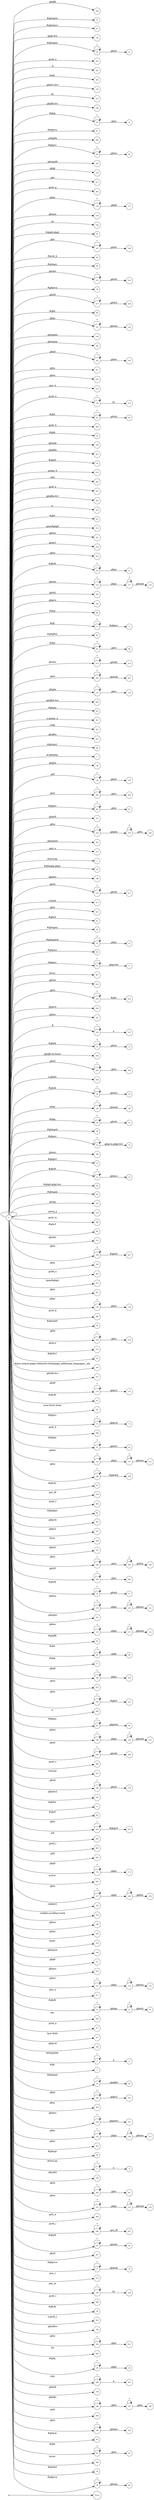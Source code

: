 digraph NFA {
  rankdir=LR;
  node [shape=circle, fontsize=10];
  __start [shape=point, label=""];
  __start -> None;
  198 [label="198"];
  177 [label="177"];
  57 [label="57"];
  97 [label="97"];
  90 [label="90"];
  229 [label="229"];
  144 [label="144"];
  50 [label="50"];
  111 [label="111"];
  124 [label="124"];
  183 [label="183"];
  227 [label="227"];
  191 [label="191"];
  281 [label="281"];
  291 [label="291"];
  305 [label="305"];
  258 [label="258"];
  155 [label="155"];
  297 [label="297"];
  315 [label="315"];
  199 [label="199"];
  140 [label="140"];
  30 [label="30"];
  81 [label="81"];
  298 [label="298"];
  68 [label="68"];
  160 [label="160"];
  143 [label="143"];
  217 [label="217"];
  283 [label="283"];
  176 [label="176"];
  211 [label="211"];
  150 [label="150"];
  216 [label="216"];
  214 [label="214"];
  105 [label="105"];
  35 [label="35"];
  167 [label="167"];
  99 [label="99"];
  179 [label="179"];
  109 [label="109"];
  135 [label="135"];
  59 [label="59"];
  185 [label="185"];
  215 [label="215"];
  76 [label="76"];
  257 [label="257"];
  88 [label="88"];
  75 [label="75"];
  141 [label="141"];
  132 [label="132"];
  159 [label="159"];
  48 [label="48"];
  162 [label="162"];
  181 [label="181"];
  182 [label="182"];
  251 [label="251"];
  256 [label="256"];
  272 [label="272"];
  278 [label="278"];
  93 [label="93"];
  284 [label="284"];
  10 [label="10"];
  4 [label="4"];
  33 [label="33"];
  149 [label="149"];
  203 [label="203"];
  34 [label="34"];
  274 [label="274"];
  295 [label="295"];
  267 [label="267"];
  202 [label="202"];
  312 [label="312"];
  85 [label="85"];
  314 [label="314"];
  252 [label="252"];
  73 [label="73"];
  154 [label="154"];
  233 [label="233"];
  69 [label="69"];
  209 [label="209"];
  254 [label="254"];
  20 [label="20"];
  116 [label="116"];
  220 [label="220"];
  195 [label="195"];
  98 [label="98"];
  8 [label="8"];
  83 [label="83"];
  95 [label="95"];
  213 [label="213"];
  242 [label="242"];
  137 [label="137"];
  204 [label="204"];
  23 [label="23"];
  60 [label="60"];
  301 [label="301"];
  293 [label="293"];
  64 [label="64"];
  201 [label="201"];
  80 [label="80"];
  40 [label="40"];
  130 [label="130"];
  115 [label="115"];
  1 [label="1"];
  250 [label="250"];
  225 [label="225"];
  71 [label="71"];
  136 [label="136"];
  134 [label="134"];
  187 [label="187"];
  262 [label="262"];
  66 [label="66"];
  142 [label="142"];
  147 [label="147"];
  234 [label="234"];
  239 [label="239"];
  163 [label="163"];
  263 [label="263"];
  275 [label="275"];
  2 [label="2"];
  58 [label="58"];
  0 [label="0"];
  117 [label="117"];
  189 [label="189"];
  210 [label="210"];
  317 [label="317"];
  221 [label="221"];
  87 [label="87"];
  49 [label="49"];
  52 [label="52"];
  65 [label="65"];
  107 [label="107"];
  121 [label="121"];
  170 [label="170"];
  238 [label="238"];
  70 [label="70"];
  307 [label="307"];
  236 [label="236"];
  222 [label="222"];
  232 [label="232"];
  196 [label="196"];
  235 [label="235"];
  245 [label="245"];
  151 [label="151"];
  106 [label="106"];
  12 [label="12"];
  200 [label="200"];
  205 [label="205"];
  300 [label="300"];
  219 [label="219"];
  18 [label="18"];
  127 [label="127"];
  139 [label="139"];
  32 [label="32"];
  56 [label="56"];
  74 [label="74"];
  120 [label="120"];
  166 [label="166"];
  19 [label="19"];
  37 [label="37"];
  14 [label="14"];
  112 [label="112"];
  36 [label="36"];
  46 [label="46"];
  145 [label="145"];
  168 [label="168"];
  270 [label="270"];
  249 [label="249"];
  175 [label="175"];
  290 [label="290"];
  86 [label="86"];
  206 [label="206"];
  126 [label="126"];
  173 [label="173"];
  212 [label="212"];
  226 [label="226"];
  53 [label="53"];
  146 [label="146"];
  264 [label="264"];
  313 [label="313"];
  261 [label="261"];
  78 [label="78"];
  96 [label="96"];
  178 [label="178"];
  288 [label="288"];
  260 [label="260"];
  123 [label="123"];
  54 [label="54"];
  218 [label="218"];
  152 [label="152"];
  42 [label="42"];
  100 [label="100"];
  157 [label="157"];
  174 [label="174"];
  43 [label="43"];
  138 [label="138"];
  101 [label="101"];
  133 [label="133"];
  72 [label="72"];
  268 [label="268"];
  61 [label="61"];
  113 [label="113"];
  228 [label="228"];
  41 [label="41"];
  276 [label="276"];
  279 [label="279"];
  282 [label="282"];
  84 [label="84"];
  62 [label="62"];
  193 [label="193"];
  197 [label="197"];
  308 [label="308"];
  153 [label="153"];
  248 [label="248"];
  259 [label="259"];
  16 [label="16"];
  119 [label="119"];
  161 [label="161"];
  110 [label="110"];
  13 [label="13"];
  82 [label="82"];
  89 [label="89"];
  27 [label="27"];
  184 [label="184"];
  21 [label="21"];
  223 [label="223"];
  230 [label="230"];
  299 [label="299"];
  63 [label="63"];
  128 [label="128"];
  208 [label="208"];
  280 [label="280"];
  316 [label="316"];
  169 [label="169"];
  192 [label="192"];
  11 [label="11"];
  44 [label="44"];
  224 [label="224"];
  292 [label="292"];
  118 [label="118"];
  285 [label="285"];
  265 [label="265"];
  247 [label="247"];
  67 [label="67"];
  172 [label="172"];
  303 [label="303"];
  15 [label="15"];
  237 [label="237"];
  103 [label="103"];
  102 [label="102"];
  148 [label="148"];
  165 [label="165"];
  310 [label="310"];
  164 [label="164"];
  243 [label="243"];
  171 [label="171"];
  231 [label="231"];
  253 [label="253"];
  131 [label="131"];
  271 [label="271"];
  22 [label="22"];
  306 [label="306"];
  277 [label="277"];
  311 [label="311"];
  194 [label="194"];
  114 [label="114"];
  5 [label="5"];
  7 [label="7"];
  47 [label="47"];
  180 [label="180"];
  304 [label="304"];
  26 [label="26"];
  190 [label="190"];
  6 [label="6"];
  125 [label="125"];
  255 [label="255"];
  55 [label="55"];
  3 [label="3"];
  104 [label="104"];
  287 [label="287"];
  17 [label="17"];
  92 [label="92"];
  246 [label="246"];
  51 [label="51"];
  122 [label="122"];
  24 [label="24"];
  269 [label="269"];
  241 [label="241"];
  286 [label="286"];
  25 [label="25"];
  207 [label="207"];
  77 [label="77"];
  9 [label="9"];
  273 [label="273"];
  108 [label="108"];
  289 [label="289"];
  94 [label="94"];
  38 [label="38"];
  302 [label="302"];
  158 [label="158"];
  31 [label="31"];
  240 [label="240"];
  294 [label="294"];
  28 [label="28"];
  296 [label="296"];
  156 [label="156"];
  186 [label="186"];
  266 [label="266"];
  244 [label="244"];
  29 [label="29"];
  45 [label="45"];
  91 [label="91"];
  309 [label="309"];
  39 [label="39"];
  188 [label="188"];
  129 [label="129"];
  79 [label="79"];
  { node [shape=doublecircle]; 1 2 4 6 7 9 10 11 13 15 17 19 21 24 26 27 29 31 33 34 35 36 37 38 39 40 41 42 43 44 45 46 48 49 51 53 54 55 56 57 58 59 60 62 64 65 67 69 71 73 75 76 78 80 81 82 83 84 85 86 87 88 90 92 94 96 97 98 99 100 101 102 103 104 105 107 109 112 115 118 121 124 127 130 133 135 136 138 140 142 143 144 145 146 147 148 149 150 151 152 153 154 155 156 157 158 159 160 161 162 163 164 165 166 168 170 171 173 175 177 179 181 183 185 188 189 191 192 193 194 195 196 197 198 199 200 201 202 203 204 206 207 209 211 212 214 216 217 219 220 221 222 223 225 227 229 231 233 236 239 241 243 245 247 250 251 252 253 254 255 256 258 260 261 263 264 265 266 267 268 269 270 271 272 273 274 275 276 277 279 280 281 282 283 284 285 287 288 289 290 291 292 293 294 295 297 298 299 300 301 302 303 304 305 306 307 308 309 310 311 312 313 314 315 316 317 }
  0 -> 0 [label="*"];
  0 -> 1 [label="#GBMPAL"];
  0 -> 2 [label="#SIvCob"];
  0 -> 3 [label="#SIvCob"];
  3 -> 3 [label="*"];
  3 -> 4 [label="a"];
  0 -> 5 [label="#WqQANb"];
  5 -> 5 [label="*"];
  5 -> 6 [label="a"];
  0 -> 7 [label="#gb"];
  0 -> 8 [label="#gb"];
  8 -> 8 [label="*"];
  8 -> 9 [label="#gbprc"];
  0 -> 10 [label="#gbb"];
  0 -> 11 [label="#gbbw"];
  0 -> 12 [label="#gbd4"];
  12 -> 12 [label="*"];
  12 -> 13 [label=".gbmc"];
  0 -> 14 [label="#gbd4"];
  14 -> 14 [label="*"];
  14 -> 15 [label=".gbmcc"];
  0 -> 16 [label="#gbd4"];
  16 -> 16 [label="*"];
  16 -> 17 [label=".gbmh"];
  0 -> 18 [label="#gbd4"];
  18 -> 18 [label="*"];
  18 -> 19 [label=".gbmtc"];
  0 -> 20 [label="#gbd4"];
  20 -> 20 [label="*"];
  20 -> 21 [label=".gbpc"];
  0 -> 22 [label="#gbd4"];
  22 -> 22 [label="*"];
  22 -> 23 [label=".gbpgs"];
  23 -> 23 [label="*"];
  23 -> 24 [label=".gbmtc"];
  0 -> 25 [label="#gbd4"];
  25 -> 25 [label="*"];
  25 -> 26 [label=".gbsbic"];
  0 -> 27 [label="#gbg"];
  0 -> 28 [label="#gbg"];
  28 -> 28 [label="*"];
  28 -> 29 [label=".gbgt"];
  0 -> 30 [label="#gbg"];
  30 -> 30 [label="*"];
  30 -> 31 [label=".gbm"];
  0 -> 32 [label="#gbg"];
  32 -> 32 [label="*"];
  32 -> 33 [label=".gbtcb"];
  0 -> 34 [label="#gbg5"];
  0 -> 35 [label="#gbg6.gbgt"];
  0 -> 36 [label="#gbg6.gbgt-hvr"];
  0 -> 37 [label="#gbgs5"];
  0 -> 38 [label="#gbi4i"];
  0 -> 39 [label="#gbi4id"];
  0 -> 40 [label="#gbi4m1"];
  0 -> 41 [label="#gbi4s"];
  0 -> 42 [label="#gbi4s1"];
  0 -> 43 [label="#gbi4t"];
  0 -> 44 [label="#gbi5"];
  0 -> 45 [label="#gbmm"];
  0 -> 46 [label="#gbmpal"];
  0 -> 47 [label="#gbmpal"];
  47 -> 47 [label="*"];
  47 -> 48 [label=".gbqfbb"];
  0 -> 49 [label="#gbmpas"];
  0 -> 50 [label="#gbmpas"];
  50 -> 50 [label="*"];
  50 -> 51 [label=".gbmt"];
  0 -> 52 [label="#gbmpasb"];
  52 -> 52 [label="*"];
  52 -> 53 [label=".gbps"];
  0 -> 54 [label="#gbmpdv"];
  0 -> 55 [label="#gbmpi"];
  0 -> 56 [label="#gbmpid"];
  0 -> 57 [label="#gbmpiw"];
  0 -> 58 [label="#gbmplp.gbps"];
  0 -> 59 [label="#gbmps"];
  0 -> 60 [label="#gbpm"];
  0 -> 61 [label="#gbpm"];
  61 -> 61 [label="*"];
  61 -> 62 [label=".gbml1"];
  0 -> 63 [label="#gbpm"];
  63 -> 63 [label="*"];
  63 -> 64 [label=".gbpmtc"];
  0 -> 65 [label="#gbpms"];
  0 -> 66 [label="#gbprc"];
  66 -> 66 [label="*"];
  66 -> 67 [label=".gbm"];
  0 -> 68 [label="#gbprc"];
  68 -> 68 [label="*"];
  68 -> 69 [label=".gbmc"];
  0 -> 70 [label="#gbprc"];
  70 -> 70 [label="*"];
  70 -> 71 [label=".gbprcbc"];
  0 -> 72 [label="#gbprc"];
  72 -> 72 [label="*"];
  72 -> 73 [label=".gbprcx"];
  0 -> 74 [label="#gbprc"];
  74 -> 74 [label="*"];
  74 -> 75 [label=".gbprcx.gbgt-hvr"];
  0 -> 76 [label="#gbprca"];
  0 -> 77 [label="#gbprca"];
  77 -> 77 [label="*"];
  77 -> 78 [label=".gbmab"];
  0 -> 79 [label="#gbprca"];
  79 -> 79 [label="*"];
  79 -> 80 [label=".gbmac"];
  0 -> 81 [label="#gbprcs"];
  0 -> 82 [label="#gbqfb"];
  0 -> 83 [label="#gbqfbw"];
  0 -> 84 [label="#gbqfqw"];
  0 -> 85 [label="#gbs"];
  0 -> 86 [label="#gbx3"];
  0 -> 87 [label="#gbx4"];
  0 -> 88 [label="#gbz"];
  0 -> 89 [label="#gbz"];
  89 -> 89 [label="*"];
  89 -> 90 [label=".gbgt"];
  0 -> 91 [label="#gbz"];
  91 -> 91 [label="*"];
  91 -> 92 [label=".gbm"];
  0 -> 93 [label="#gbz"];
  93 -> 93 [label="*"];
  93 -> 94 [label=".gbtcb"];
  0 -> 95 [label="#gbz"];
  95 -> 95 [label="*"];
  95 -> 96 [label=".gbzt"];
  0 -> 97 [label="#gbztms1"];
  0 -> 98 [label="#gog"];
  0 -> 99 [label="#gssb_b"];
  0 -> 100 [label="#gws-output-pages-elements-homepage_additional_languages__als"];
  0 -> 101 [label="-moz-focus-inner"];
  0 -> 102 [label="-webkit-scrollbar-track"];
  0 -> 103 [label=".GBMCC"];
  0 -> 104 [label=".H6sW5"];
  0 -> 105 [label=".ds"];
  0 -> 106 [label=".fl"];
  106 -> 106 [label="*"];
  106 -> 107 [label="a"];
  0 -> 108 [label=".gac_m"];
  108 -> 108 [label="*"];
  108 -> 109 [label="td"];
  0 -> 110 [label=".gbem"];
  110 -> 110 [label="*"];
  110 -> 111 [label=".gbgs"];
  111 -> 111 [label="*"];
  111 -> 112 [label=".gbmab"];
  0 -> 113 [label=".gbem"];
  113 -> 113 [label="*"];
  113 -> 114 [label=".gbgs"];
  114 -> 114 [label="*"];
  114 -> 115 [label=".gbmac"];
  0 -> 116 [label=".gbemi"];
  116 -> 116 [label="*"];
  116 -> 117 [label=".gbgs"];
  117 -> 117 [label="*"];
  117 -> 118 [label=".gbmab"];
  0 -> 119 [label=".gbemi"];
  119 -> 119 [label="*"];
  119 -> 120 [label=".gbgs"];
  120 -> 120 [label="*"];
  120 -> 121 [label=".gbmac"];
  0 -> 122 [label=".gbes"];
  122 -> 122 [label="*"];
  122 -> 123 [label=".gbgs"];
  123 -> 123 [label="*"];
  123 -> 124 [label=".gbmab"];
  0 -> 125 [label=".gbes"];
  125 -> 125 [label="*"];
  125 -> 126 [label=".gbgs"];
  126 -> 126 [label="*"];
  126 -> 127 [label=".gbmac"];
  0 -> 128 [label=".gbesi"];
  128 -> 128 [label="*"];
  128 -> 129 [label=".gbgs"];
  129 -> 129 [label="*"];
  129 -> 130 [label=".gbmab"];
  0 -> 131 [label=".gbesi"];
  131 -> 131 [label="*"];
  131 -> 132 [label=".gbgs"];
  132 -> 132 [label="*"];
  132 -> 133 [label=".gbmac"];
  0 -> 134 [label=".gbf"];
  134 -> 134 [label="*"];
  134 -> 135 [label=".gbmt"];
  0 -> 136 [label=".gbg4a"];
  0 -> 137 [label=".gbg4a"];
  137 -> 137 [label="*"];
  137 -> 138 [label=".gbts"];
  0 -> 139 [label=".gbgs"];
  139 -> 139 [label="*"];
  139 -> 140 [label=".gbmab"];
  0 -> 141 [label=".gbgs"];
  141 -> 141 [label="*"];
  141 -> 142 [label=".gbmac"];
  0 -> 143 [label=".gbgt"];
  0 -> 144 [label=".gbgt-hvr"];
  0 -> 145 [label=".gbi4p"];
  0 -> 146 [label=".gbm"];
  0 -> 147 [label=".gbm0l"];
  0 -> 148 [label=".gbma"];
  0 -> 149 [label=".gbmab"];
  0 -> 150 [label=".gbmac"];
  0 -> 151 [label=".gbmc"];
  0 -> 152 [label=".gbmcc"];
  0 -> 153 [label=".gbmh"];
  0 -> 154 [label=".gbml1"];
  0 -> 155 [label=".gbml1-hvr"];
  0 -> 156 [label=".gbmlb"];
  0 -> 157 [label=".gbmlb-hvr"];
  0 -> 158 [label=".gbmlbw"];
  0 -> 159 [label=".gbmpala"];
  0 -> 160 [label=".gbmpalb"];
  0 -> 161 [label=".gbmpia"];
  0 -> 162 [label=".gbmpiaa"];
  0 -> 163 [label=".gbmpiaw"];
  0 -> 164 [label=".gbmpnw"];
  0 -> 165 [label=".gbmt"];
  0 -> 166 [label=".gbmtc"];
  0 -> 167 [label=".gbn"];
  167 -> 167 [label="*"];
  167 -> 168 [label=".gbmt"];
  0 -> 169 [label=".gbnd"];
  169 -> 169 [label="*"];
  169 -> 170 [label=".gbmt"];
  0 -> 171 [label=".gbp0"];
  0 -> 172 [label=".gbp0"];
  172 -> 172 [label="*"];
  172 -> 173 [label=".gbps"];
  0 -> 174 [label=".gbp0"];
  174 -> 174 [label="*"];
  174 -> 175 [label=".gbps2"];
  0 -> 176 [label=".gbpc"];
  176 -> 176 [label="*"];
  176 -> 177 [label=".gbpd"];
  0 -> 178 [label=".gbpc"];
  178 -> 178 [label="*"];
  178 -> 179 [label=".gbps"];
  0 -> 180 [label=".gbpc"];
  180 -> 180 [label="*"];
  180 -> 181 [label=".gbps2"];
  0 -> 182 [label=".gbpd"];
  182 -> 182 [label="*"];
  182 -> 183 [label=".gbmt"];
  0 -> 184 [label=".gbpd"];
  184 -> 184 [label="*"];
  184 -> 185 [label=".gbps"];
  0 -> 186 [label=".gbpdjs"];
  186 -> 186 [label="*"];
  186 -> 187 [label=".gbto"];
  187 -> 187 [label="*"];
  187 -> 188 [label=".gbm"];
  0 -> 189 [label=".gbpmc"];
  0 -> 190 [label=".gbpmc"];
  190 -> 190 [label="*"];
  190 -> 191 [label=".gbpmtc"];
  0 -> 192 [label=".gbpms2"];
  0 -> 193 [label=".gbprcb"];
  0 -> 194 [label=".gbprcd"];
  0 -> 195 [label=".gbprci"];
  0 -> 196 [label=".gbprct"];
  0 -> 197 [label=".gbps2"];
  0 -> 198 [label=".gbqfb"];
  0 -> 199 [label=".gbqfb-hvr"];
  0 -> 200 [label=".gbqfb-no-focus"];
  0 -> 201 [label=".gbqfba"];
  0 -> 202 [label=".gbqfba-hvr"];
  0 -> 203 [label=".gbqfbb"];
  0 -> 204 [label=".gbqfbb-hvr"];
  0 -> 205 [label=".gbrtl"];
  205 -> 205 [label="*"];
  205 -> 206 [label=".gbm"];
  0 -> 207 [label=".gbsb"];
  0 -> 208 [label=".gbsb"];
  208 -> 208 [label="*"];
  208 -> 209 [label=".gbsbb"];
  0 -> 210 [label=".gbsb"];
  210 -> 210 [label="*"];
  210 -> 211 [label=".gbsbt"];
  0 -> 212 [label=".gbsbic"];
  0 -> 213 [label=".gbsbis"];
  213 -> 213 [label="*"];
  213 -> 214 [label=".gbsbb"];
  0 -> 215 [label=".gbsbis"];
  215 -> 215 [label="*"];
  215 -> 216 [label=".gbsbt"];
  0 -> 217 [label=".gbt"];
  0 -> 218 [label=".gbtb"];
  218 -> 218 [label="*"];
  218 -> 219 [label=".gbts"];
  0 -> 220 [label=".gbtb2"];
  0 -> 221 [label=".gbtc"];
  0 -> 222 [label=".gbtcb"];
  0 -> 223 [label=".gbto"];
  0 -> 224 [label=".gbto"];
  224 -> 224 [label="*"];
  224 -> 225 [label="#gbgs5"];
  0 -> 226 [label=".gbto"];
  226 -> 226 [label="*"];
  226 -> 227 [label="#gbi4i"];
  0 -> 228 [label=".gbto"];
  228 -> 228 [label="*"];
  228 -> 229 [label="#gbi4id"];
  0 -> 230 [label=".gbto"];
  230 -> 230 [label="*"];
  230 -> 231 [label="#gbi5"];
  0 -> 232 [label=".gbto"];
  232 -> 232 [label="*"];
  232 -> 233 [label="#gbs"];
  0 -> 234 [label=".gbto"];
  234 -> 234 [label="*"];
  234 -> 235 [label=".gbg4a"];
  235 -> 235 [label="*"];
  235 -> 236 [label=".gbts"];
  0 -> 237 [label=".gbto"];
  237 -> 237 [label="*"];
  237 -> 238 [label=".gbgt"];
  238 -> 238 [label="*"];
  238 -> 239 [label=".gbtb2"];
  0 -> 240 [label=".gbto"];
  240 -> 240 [label="*"];
  240 -> 241 [label=".gbm"];
  0 -> 242 [label=".gbto"];
  242 -> 242 [label="*"];
  242 -> 243 [label=".gbmab"];
  0 -> 244 [label=".gbto"];
  244 -> 244 [label="*"];
  244 -> 245 [label=".gbmac"];
  0 -> 246 [label=".gbto"];
  246 -> 246 [label="*"];
  246 -> 247 [label=".gbts"];
  0 -> 248 [label=".gbto"];
  248 -> 248 [label="*"];
  248 -> 249 [label=".gbzt"];
  249 -> 249 [label="*"];
  249 -> 250 [label=".gbtb2"];
  0 -> 251 [label=".gbts"];
  0 -> 252 [label=".gbtsa"];
  0 -> 253 [label=".gbxms"];
  0 -> 254 [label=".gbxo"];
  0 -> 255 [label=".gbxv"];
  0 -> 256 [label=".gbxx"];
  0 -> 257 [label=".gbz0l"];
  257 -> 257 [label="*"];
  257 -> 258 [label=".gbtb2"];
  0 -> 259 [label=".gbz0l"];
  259 -> 259 [label="*"];
  259 -> 260 [label=".gbts"];
  0 -> 261 [label=".gbzt"];
  0 -> 262 [label=".gbzt"];
  262 -> 262 [label="*"];
  262 -> 263 [label=".gbts"];
  0 -> 264 [label=".gsdd_a"];
  0 -> 265 [label=".gsfi"];
  0 -> 266 [label=".gsfs"];
  0 -> 267 [label=".gsib_a"];
  0 -> 268 [label=".gsib_b"];
  0 -> 269 [label=".gsls_a"];
  0 -> 270 [label=".gsmq_a"];
  0 -> 271 [label=".gsn_a"];
  0 -> 272 [label=".gsn_b"];
  0 -> 273 [label=".gsn_c"];
  0 -> 274 [label=".gspqs_b"];
  0 -> 275 [label=".gsq_a"];
  0 -> 276 [label=".gss_ifl"];
  0 -> 277 [label=".gssb_a"];
  0 -> 278 [label=".gssb_a"];
  278 -> 278 [label="*"];
  278 -> 279 [label="td"];
  0 -> 280 [label=".gssb_c"];
  0 -> 281 [label=".gssb_e"];
  0 -> 282 [label=".gssb_f"];
  0 -> 283 [label=".gssb_g"];
  0 -> 284 [label=".gssb_h"];
  0 -> 285 [label=".gssb_i"];
  0 -> 286 [label=".gssb_i"];
  286 -> 286 [label="*"];
  286 -> 287 [label=".gss_ifl"];
  0 -> 288 [label=".gssb_k"];
  0 -> 289 [label=".gssb_l"];
  0 -> 290 [label=".gssb_m"];
  0 -> 291 [label=".h"];
  0 -> 292 [label=".lsb"];
  0 -> 293 [label=".lsbb"];
  0 -> 294 [label=".lst"];
  0 -> 295 [label=".sblc"];
  0 -> 296 [label=".sblc"];
  296 -> 296 [label="*"];
  296 -> 297 [label="a"];
  0 -> 298 [label=".z4hgWe"];
  0 -> 299 [label="a"];
  0 -> 300 [label="a.gbiba"];
  0 -> 301 [label="a.gspqs_a"];
  0 -> 302 [label="a.gssb_j"];
  0 -> 303 [label="active"];
  0 -> 304 [label="after"];
  0 -> 305 [label="body"];
  0 -> 306 [label="em"];
  0 -> 307 [label="focus"];
  0 -> 308 [label="form"];
  0 -> 309 [label="hover"];
  0 -> 310 [label="input"];
  0 -> 311 [label="last-child"];
  0 -> 312 [label="p"];
  0 -> 313 [label="span#gbg4"];
  0 -> 314 [label="span#gbg6"];
  0 -> 315 [label="td"];
  0 -> 316 [label="vertical"];
  0 -> 317 [label="visited"];
}
